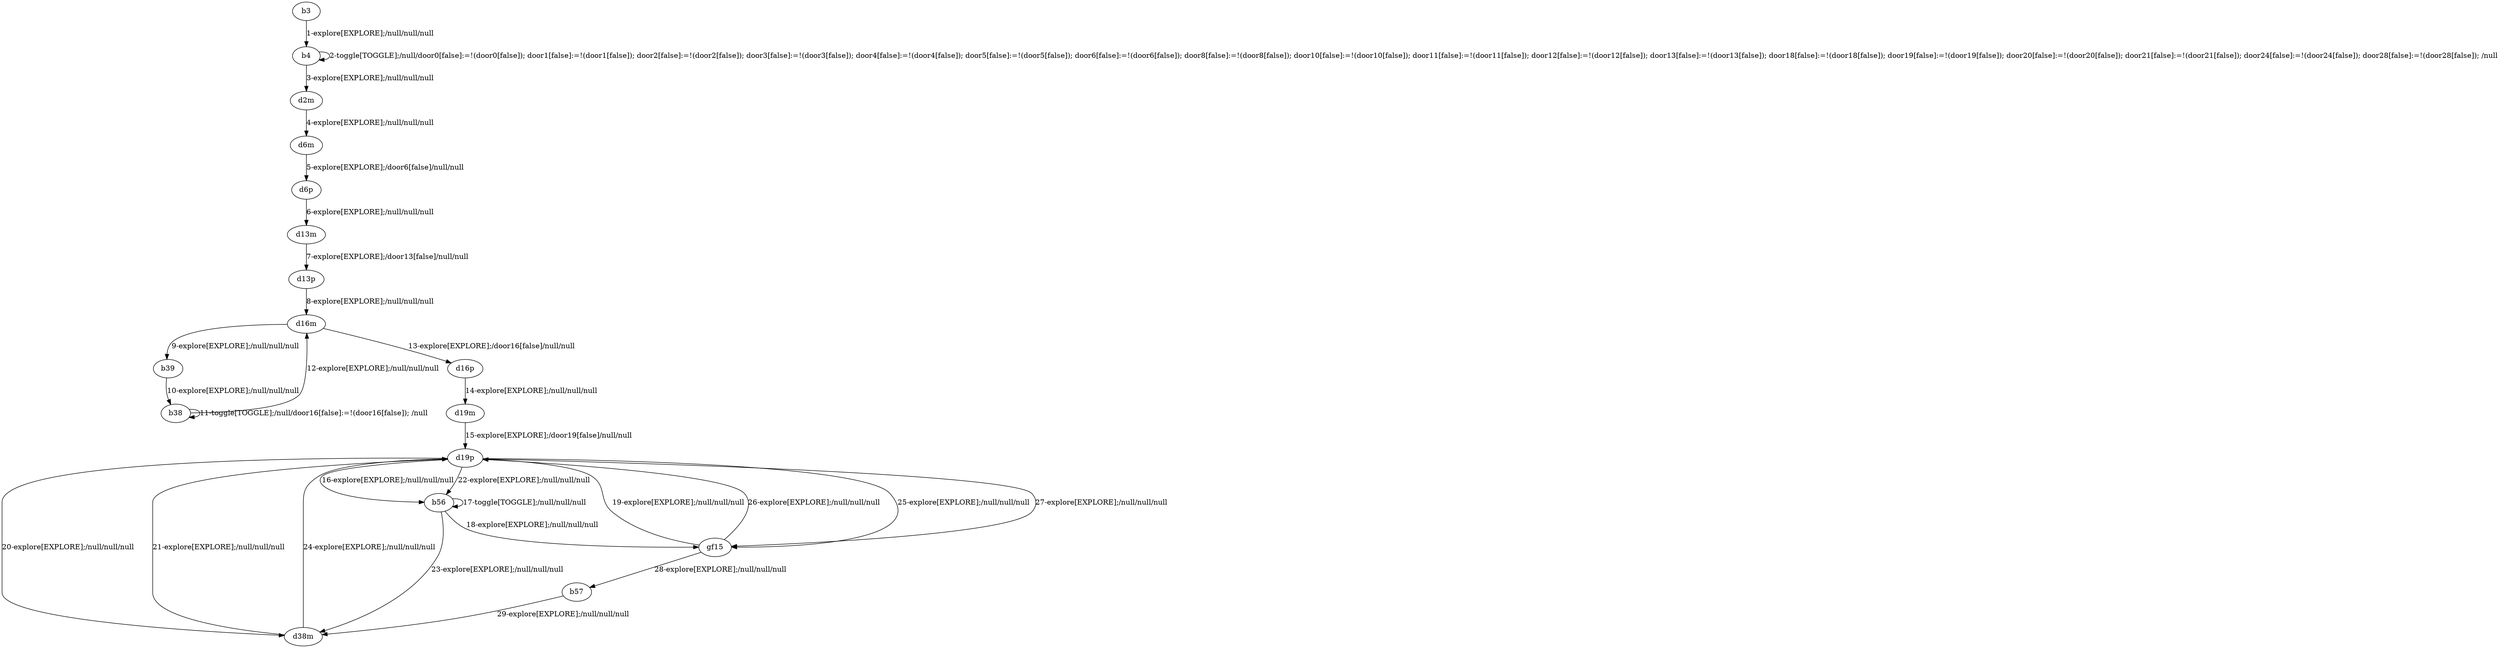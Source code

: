# Total number of goals covered by this test: 5
# d38m --> d19p
# d19p --> b56
# b56 --> gf15
# b56 --> d38m
# b56 --> b56

digraph g {
"b3" -> "b4" [label = "1-explore[EXPLORE];/null/null/null"];
"b4" -> "b4" [label = "2-toggle[TOGGLE];/null/door0[false]:=!(door0[false]); door1[false]:=!(door1[false]); door2[false]:=!(door2[false]); door3[false]:=!(door3[false]); door4[false]:=!(door4[false]); door5[false]:=!(door5[false]); door6[false]:=!(door6[false]); door8[false]:=!(door8[false]); door10[false]:=!(door10[false]); door11[false]:=!(door11[false]); door12[false]:=!(door12[false]); door13[false]:=!(door13[false]); door18[false]:=!(door18[false]); door19[false]:=!(door19[false]); door20[false]:=!(door20[false]); door21[false]:=!(door21[false]); door24[false]:=!(door24[false]); door28[false]:=!(door28[false]); /null"];
"b4" -> "d2m" [label = "3-explore[EXPLORE];/null/null/null"];
"d2m" -> "d6m" [label = "4-explore[EXPLORE];/null/null/null"];
"d6m" -> "d6p" [label = "5-explore[EXPLORE];/door6[false]/null/null"];
"d6p" -> "d13m" [label = "6-explore[EXPLORE];/null/null/null"];
"d13m" -> "d13p" [label = "7-explore[EXPLORE];/door13[false]/null/null"];
"d13p" -> "d16m" [label = "8-explore[EXPLORE];/null/null/null"];
"d16m" -> "b39" [label = "9-explore[EXPLORE];/null/null/null"];
"b39" -> "b38" [label = "10-explore[EXPLORE];/null/null/null"];
"b38" -> "b38" [label = "11-toggle[TOGGLE];/null/door16[false]:=!(door16[false]); /null"];
"b38" -> "d16m" [label = "12-explore[EXPLORE];/null/null/null"];
"d16m" -> "d16p" [label = "13-explore[EXPLORE];/door16[false]/null/null"];
"d16p" -> "d19m" [label = "14-explore[EXPLORE];/null/null/null"];
"d19m" -> "d19p" [label = "15-explore[EXPLORE];/door19[false]/null/null"];
"d19p" -> "b56" [label = "16-explore[EXPLORE];/null/null/null"];
"b56" -> "b56" [label = "17-toggle[TOGGLE];/null/null/null"];
"b56" -> "gf15" [label = "18-explore[EXPLORE];/null/null/null"];
"gf15" -> "d19p" [label = "19-explore[EXPLORE];/null/null/null"];
"d19p" -> "d38m" [label = "20-explore[EXPLORE];/null/null/null"];
"d38m" -> "d19p" [label = "21-explore[EXPLORE];/null/null/null"];
"d19p" -> "b56" [label = "22-explore[EXPLORE];/null/null/null"];
"b56" -> "d38m" [label = "23-explore[EXPLORE];/null/null/null"];
"d38m" -> "d19p" [label = "24-explore[EXPLORE];/null/null/null"];
"d19p" -> "gf15" [label = "25-explore[EXPLORE];/null/null/null"];
"gf15" -> "d19p" [label = "26-explore[EXPLORE];/null/null/null"];
"d19p" -> "gf15" [label = "27-explore[EXPLORE];/null/null/null"];
"gf15" -> "b57" [label = "28-explore[EXPLORE];/null/null/null"];
"b57" -> "d38m" [label = "29-explore[EXPLORE];/null/null/null"];
}